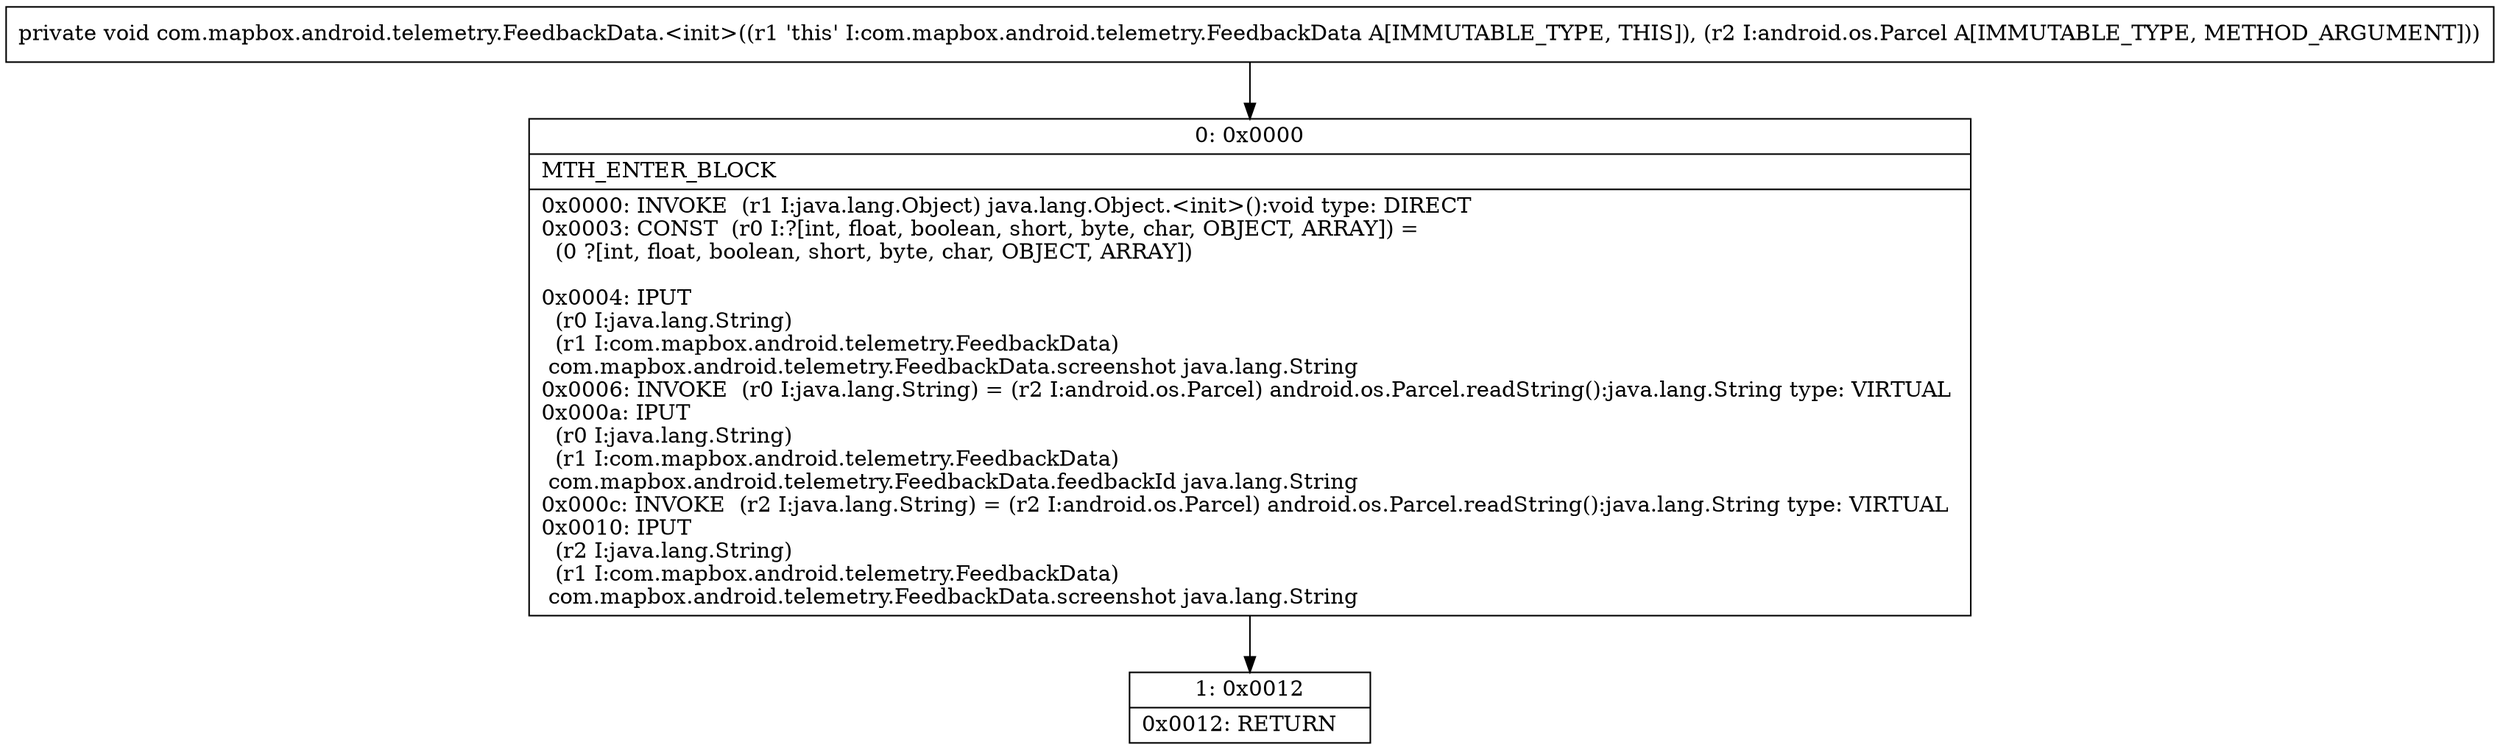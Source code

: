 digraph "CFG forcom.mapbox.android.telemetry.FeedbackData.\<init\>(Landroid\/os\/Parcel;)V" {
Node_0 [shape=record,label="{0\:\ 0x0000|MTH_ENTER_BLOCK\l|0x0000: INVOKE  (r1 I:java.lang.Object) java.lang.Object.\<init\>():void type: DIRECT \l0x0003: CONST  (r0 I:?[int, float, boolean, short, byte, char, OBJECT, ARRAY]) = \l  (0 ?[int, float, boolean, short, byte, char, OBJECT, ARRAY])\l \l0x0004: IPUT  \l  (r0 I:java.lang.String)\l  (r1 I:com.mapbox.android.telemetry.FeedbackData)\l com.mapbox.android.telemetry.FeedbackData.screenshot java.lang.String \l0x0006: INVOKE  (r0 I:java.lang.String) = (r2 I:android.os.Parcel) android.os.Parcel.readString():java.lang.String type: VIRTUAL \l0x000a: IPUT  \l  (r0 I:java.lang.String)\l  (r1 I:com.mapbox.android.telemetry.FeedbackData)\l com.mapbox.android.telemetry.FeedbackData.feedbackId java.lang.String \l0x000c: INVOKE  (r2 I:java.lang.String) = (r2 I:android.os.Parcel) android.os.Parcel.readString():java.lang.String type: VIRTUAL \l0x0010: IPUT  \l  (r2 I:java.lang.String)\l  (r1 I:com.mapbox.android.telemetry.FeedbackData)\l com.mapbox.android.telemetry.FeedbackData.screenshot java.lang.String \l}"];
Node_1 [shape=record,label="{1\:\ 0x0012|0x0012: RETURN   \l}"];
MethodNode[shape=record,label="{private void com.mapbox.android.telemetry.FeedbackData.\<init\>((r1 'this' I:com.mapbox.android.telemetry.FeedbackData A[IMMUTABLE_TYPE, THIS]), (r2 I:android.os.Parcel A[IMMUTABLE_TYPE, METHOD_ARGUMENT])) }"];
MethodNode -> Node_0;
Node_0 -> Node_1;
}

